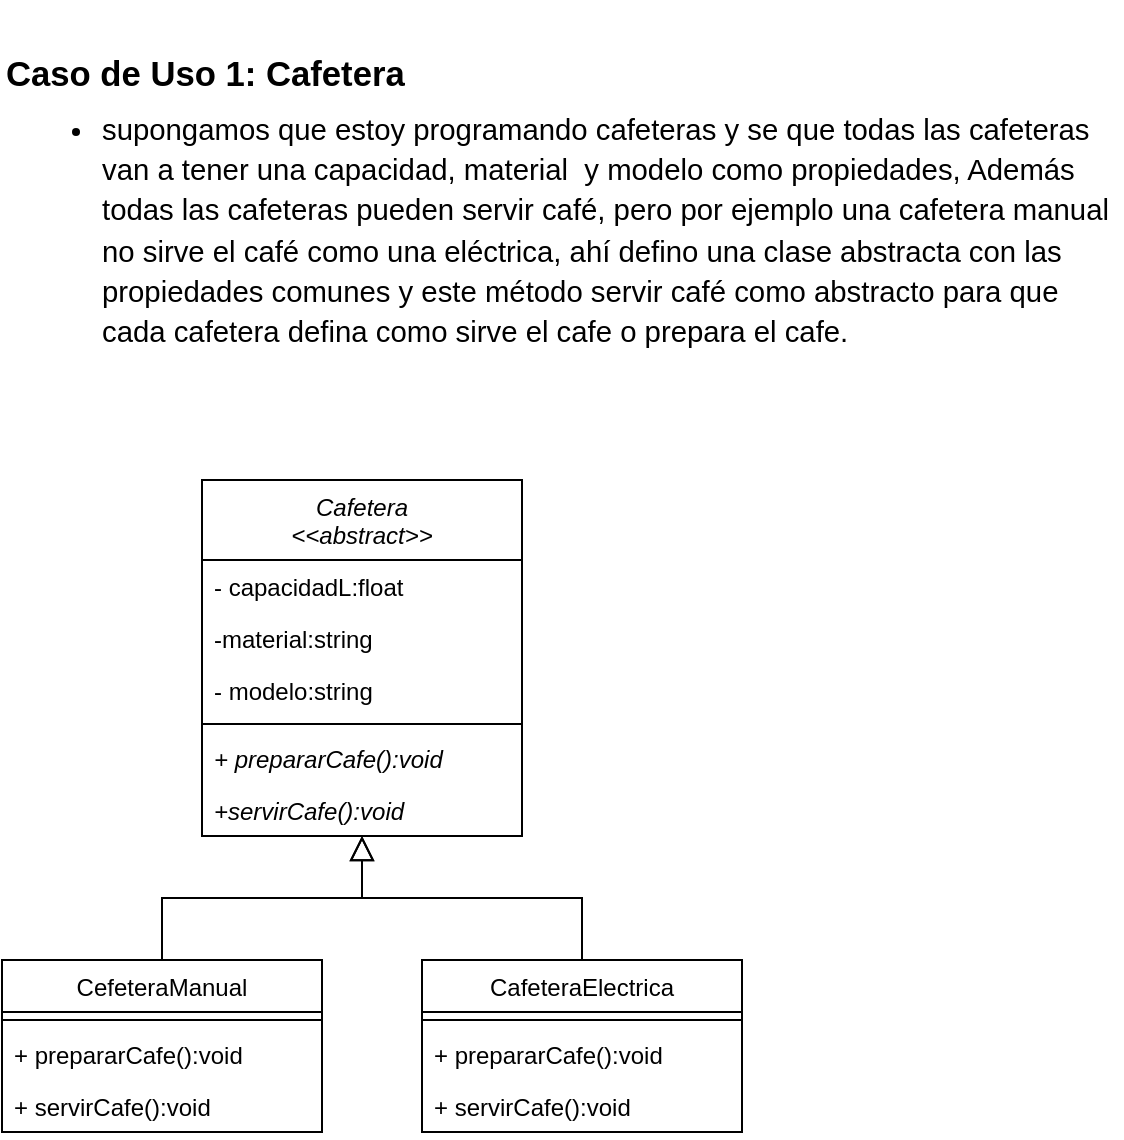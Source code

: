 <mxfile version="24.8.4">
  <diagram id="C5RBs43oDa-KdzZeNtuy" name="Page-1">
    <mxGraphModel dx="880" dy="1595" grid="1" gridSize="10" guides="1" tooltips="1" connect="1" arrows="1" fold="1" page="1" pageScale="1" pageWidth="827" pageHeight="1169" math="0" shadow="0">
      <root>
        <mxCell id="WIyWlLk6GJQsqaUBKTNV-0" />
        <mxCell id="WIyWlLk6GJQsqaUBKTNV-1" parent="WIyWlLk6GJQsqaUBKTNV-0" />
        <mxCell id="mBXrH3UwfYZBkZ7BJIsC-14" value="Cafetera&#xa;&lt;&lt;abstract&gt;&gt;" style="swimlane;fontStyle=2;align=center;verticalAlign=top;childLayout=stackLayout;horizontal=1;startSize=40;horizontalStack=0;resizeParent=1;resizeLast=0;collapsible=1;marginBottom=0;rounded=0;shadow=0;strokeWidth=1;" vertex="1" parent="WIyWlLk6GJQsqaUBKTNV-1">
          <mxGeometry x="220" y="120" width="160" height="178" as="geometry">
            <mxRectangle x="230" y="140" width="160" height="26" as="alternateBounds" />
          </mxGeometry>
        </mxCell>
        <mxCell id="mBXrH3UwfYZBkZ7BJIsC-16" value="- capacidadL:float" style="text;align=left;verticalAlign=top;spacingLeft=4;spacingRight=4;overflow=hidden;rotatable=0;points=[[0,0.5],[1,0.5]];portConstraint=eastwest;" vertex="1" parent="mBXrH3UwfYZBkZ7BJIsC-14">
          <mxGeometry y="40" width="160" height="26" as="geometry" />
        </mxCell>
        <mxCell id="mBXrH3UwfYZBkZ7BJIsC-17" value="-material:string" style="text;align=left;verticalAlign=top;spacingLeft=4;spacingRight=4;overflow=hidden;rotatable=0;points=[[0,0.5],[1,0.5]];portConstraint=eastwest;" vertex="1" parent="mBXrH3UwfYZBkZ7BJIsC-14">
          <mxGeometry y="66" width="160" height="26" as="geometry" />
        </mxCell>
        <mxCell id="mBXrH3UwfYZBkZ7BJIsC-18" value="- modelo:string" style="text;align=left;verticalAlign=top;spacingLeft=4;spacingRight=4;overflow=hidden;rotatable=0;points=[[0,0.5],[1,0.5]];portConstraint=eastwest;" vertex="1" parent="mBXrH3UwfYZBkZ7BJIsC-14">
          <mxGeometry y="92" width="160" height="26" as="geometry" />
        </mxCell>
        <mxCell id="mBXrH3UwfYZBkZ7BJIsC-15" value="" style="line;html=1;strokeWidth=1;align=left;verticalAlign=middle;spacingTop=-1;spacingLeft=3;spacingRight=3;rotatable=0;labelPosition=right;points=[];portConstraint=eastwest;" vertex="1" parent="mBXrH3UwfYZBkZ7BJIsC-14">
          <mxGeometry y="118" width="160" height="8" as="geometry" />
        </mxCell>
        <mxCell id="mBXrH3UwfYZBkZ7BJIsC-19" value="+ prepararCafe():void" style="text;align=left;verticalAlign=top;spacingLeft=4;spacingRight=4;overflow=hidden;rotatable=0;points=[[0,0.5],[1,0.5]];portConstraint=eastwest;fontStyle=2" vertex="1" parent="mBXrH3UwfYZBkZ7BJIsC-14">
          <mxGeometry y="126" width="160" height="26" as="geometry" />
        </mxCell>
        <mxCell id="mBXrH3UwfYZBkZ7BJIsC-20" value="+servirCafe():void" style="text;align=left;verticalAlign=top;spacingLeft=4;spacingRight=4;overflow=hidden;rotatable=0;points=[[0,0.5],[1,0.5]];portConstraint=eastwest;fontStyle=2" vertex="1" parent="mBXrH3UwfYZBkZ7BJIsC-14">
          <mxGeometry y="152" width="160" height="26" as="geometry" />
        </mxCell>
        <mxCell id="mBXrH3UwfYZBkZ7BJIsC-21" value="CefeteraManual" style="swimlane;fontStyle=0;align=center;verticalAlign=top;childLayout=stackLayout;horizontal=1;startSize=26;horizontalStack=0;resizeParent=1;resizeLast=0;collapsible=1;marginBottom=0;rounded=0;shadow=0;strokeWidth=1;" vertex="1" parent="WIyWlLk6GJQsqaUBKTNV-1">
          <mxGeometry x="120" y="360" width="160" height="86" as="geometry">
            <mxRectangle x="130" y="380" width="160" height="26" as="alternateBounds" />
          </mxGeometry>
        </mxCell>
        <mxCell id="mBXrH3UwfYZBkZ7BJIsC-22" value="" style="line;html=1;strokeWidth=1;align=left;verticalAlign=middle;spacingTop=-1;spacingLeft=3;spacingRight=3;rotatable=0;labelPosition=right;points=[];portConstraint=eastwest;" vertex="1" parent="mBXrH3UwfYZBkZ7BJIsC-21">
          <mxGeometry y="26" width="160" height="8" as="geometry" />
        </mxCell>
        <mxCell id="mBXrH3UwfYZBkZ7BJIsC-23" value="+ prepararCafe():void" style="text;align=left;verticalAlign=top;spacingLeft=4;spacingRight=4;overflow=hidden;rotatable=0;points=[[0,0.5],[1,0.5]];portConstraint=eastwest;" vertex="1" parent="mBXrH3UwfYZBkZ7BJIsC-21">
          <mxGeometry y="34" width="160" height="26" as="geometry" />
        </mxCell>
        <mxCell id="mBXrH3UwfYZBkZ7BJIsC-30" value="+ servirCafe():void" style="text;align=left;verticalAlign=top;spacingLeft=4;spacingRight=4;overflow=hidden;rotatable=0;points=[[0,0.5],[1,0.5]];portConstraint=eastwest;" vertex="1" parent="mBXrH3UwfYZBkZ7BJIsC-21">
          <mxGeometry y="60" width="160" height="26" as="geometry" />
        </mxCell>
        <mxCell id="mBXrH3UwfYZBkZ7BJIsC-24" value="" style="endArrow=block;endSize=10;endFill=0;shadow=0;strokeWidth=1;rounded=0;curved=0;edgeStyle=elbowEdgeStyle;elbow=vertical;" edge="1" parent="WIyWlLk6GJQsqaUBKTNV-1" source="mBXrH3UwfYZBkZ7BJIsC-21" target="mBXrH3UwfYZBkZ7BJIsC-14">
          <mxGeometry width="160" relative="1" as="geometry">
            <mxPoint x="200" y="203" as="sourcePoint" />
            <mxPoint x="200" y="203" as="targetPoint" />
          </mxGeometry>
        </mxCell>
        <mxCell id="mBXrH3UwfYZBkZ7BJIsC-25" value="CafeteraElectrica" style="swimlane;fontStyle=0;align=center;verticalAlign=top;childLayout=stackLayout;horizontal=1;startSize=26;horizontalStack=0;resizeParent=1;resizeLast=0;collapsible=1;marginBottom=0;rounded=0;shadow=0;strokeWidth=1;" vertex="1" parent="WIyWlLk6GJQsqaUBKTNV-1">
          <mxGeometry x="330" y="360" width="160" height="86" as="geometry">
            <mxRectangle x="340" y="380" width="170" height="26" as="alternateBounds" />
          </mxGeometry>
        </mxCell>
        <mxCell id="mBXrH3UwfYZBkZ7BJIsC-26" value="" style="line;html=1;strokeWidth=1;align=left;verticalAlign=middle;spacingTop=-1;spacingLeft=3;spacingRight=3;rotatable=0;labelPosition=right;points=[];portConstraint=eastwest;" vertex="1" parent="mBXrH3UwfYZBkZ7BJIsC-25">
          <mxGeometry y="26" width="160" height="8" as="geometry" />
        </mxCell>
        <mxCell id="mBXrH3UwfYZBkZ7BJIsC-31" value="+ prepararCafe():void" style="text;align=left;verticalAlign=top;spacingLeft=4;spacingRight=4;overflow=hidden;rotatable=0;points=[[0,0.5],[1,0.5]];portConstraint=eastwest;" vertex="1" parent="mBXrH3UwfYZBkZ7BJIsC-25">
          <mxGeometry y="34" width="160" height="26" as="geometry" />
        </mxCell>
        <mxCell id="mBXrH3UwfYZBkZ7BJIsC-32" value="+ servirCafe():void" style="text;align=left;verticalAlign=top;spacingLeft=4;spacingRight=4;overflow=hidden;rotatable=0;points=[[0,0.5],[1,0.5]];portConstraint=eastwest;" vertex="1" parent="mBXrH3UwfYZBkZ7BJIsC-25">
          <mxGeometry y="60" width="160" height="26" as="geometry" />
        </mxCell>
        <mxCell id="mBXrH3UwfYZBkZ7BJIsC-28" value="" style="endArrow=block;endSize=10;endFill=0;shadow=0;strokeWidth=1;rounded=0;curved=0;edgeStyle=elbowEdgeStyle;elbow=vertical;" edge="1" parent="WIyWlLk6GJQsqaUBKTNV-1" source="mBXrH3UwfYZBkZ7BJIsC-25" target="mBXrH3UwfYZBkZ7BJIsC-14">
          <mxGeometry width="160" relative="1" as="geometry">
            <mxPoint x="210" y="373" as="sourcePoint" />
            <mxPoint x="310" y="271" as="targetPoint" />
          </mxGeometry>
        </mxCell>
        <mxCell id="mBXrH3UwfYZBkZ7BJIsC-29" value="&lt;b style=&quot;font-weight:normal;&quot; id=&quot;docs-internal-guid-ceeb54a7-7fff-36a4-230e-11844ab0b899&quot;&gt;&lt;h3 dir=&quot;ltr&quot; style=&quot;line-height:1.38;margin-top:14pt;margin-bottom:4pt;&quot;&gt;&lt;span style=&quot;font-size:13pt;font-family:Arial,sans-serif;color:#000000;background-color:transparent;font-weight:700;font-style:normal;font-variant:normal;text-decoration:none;vertical-align:baseline;white-space:pre;white-space:pre-wrap;&quot;&gt;Caso de Uso 1: Cafetera &lt;/span&gt;&lt;/h3&gt;&lt;ul style=&quot;margin-top:0;margin-bottom:0;padding-inline-start:48px;&quot;&gt;&lt;li dir=&quot;ltr&quot; style=&quot;list-style-type:disc;font-size:11pt;font-family:Arial,sans-serif;color:#000000;background-color:transparent;font-weight:400;font-style:normal;font-variant:normal;text-decoration:none;vertical-align:baseline;white-space:pre;&quot; aria-level=&quot;1&quot;&gt;&lt;p dir=&quot;ltr&quot; style=&quot;line-height:1.38;margin-top:0pt;margin-bottom:0pt;&quot; role=&quot;presentation&quot;&gt;&lt;span style=&quot;font-size:11pt;font-family:Arial,sans-serif;color:#000000;background-color:transparent;font-weight:400;font-style:normal;font-variant:normal;text-decoration:none;vertical-align:baseline;white-space:pre;white-space:pre-wrap;&quot;&gt;supongamos que estoy programando cafeteras y se que todas las cafeteras van a tener una capacidad, material&amp;nbsp; y modelo como propiedades, Además todas las cafeteras pueden servir café, pero por ejemplo una cafetera manual no sirve el café como una eléctrica, ahí defino una clase abstracta con las propiedades comunes y este método servir café como abstracto para que cada cafetera defina como sirve el cafe o prepara el cafe.&lt;/span&gt;&lt;/p&gt;&lt;/li&gt;&lt;/ul&gt;&lt;/b&gt;" style="text;whiteSpace=wrap;html=1;" vertex="1" parent="WIyWlLk6GJQsqaUBKTNV-1">
          <mxGeometry x="120" y="-120" width="560" height="210" as="geometry" />
        </mxCell>
      </root>
    </mxGraphModel>
  </diagram>
</mxfile>
